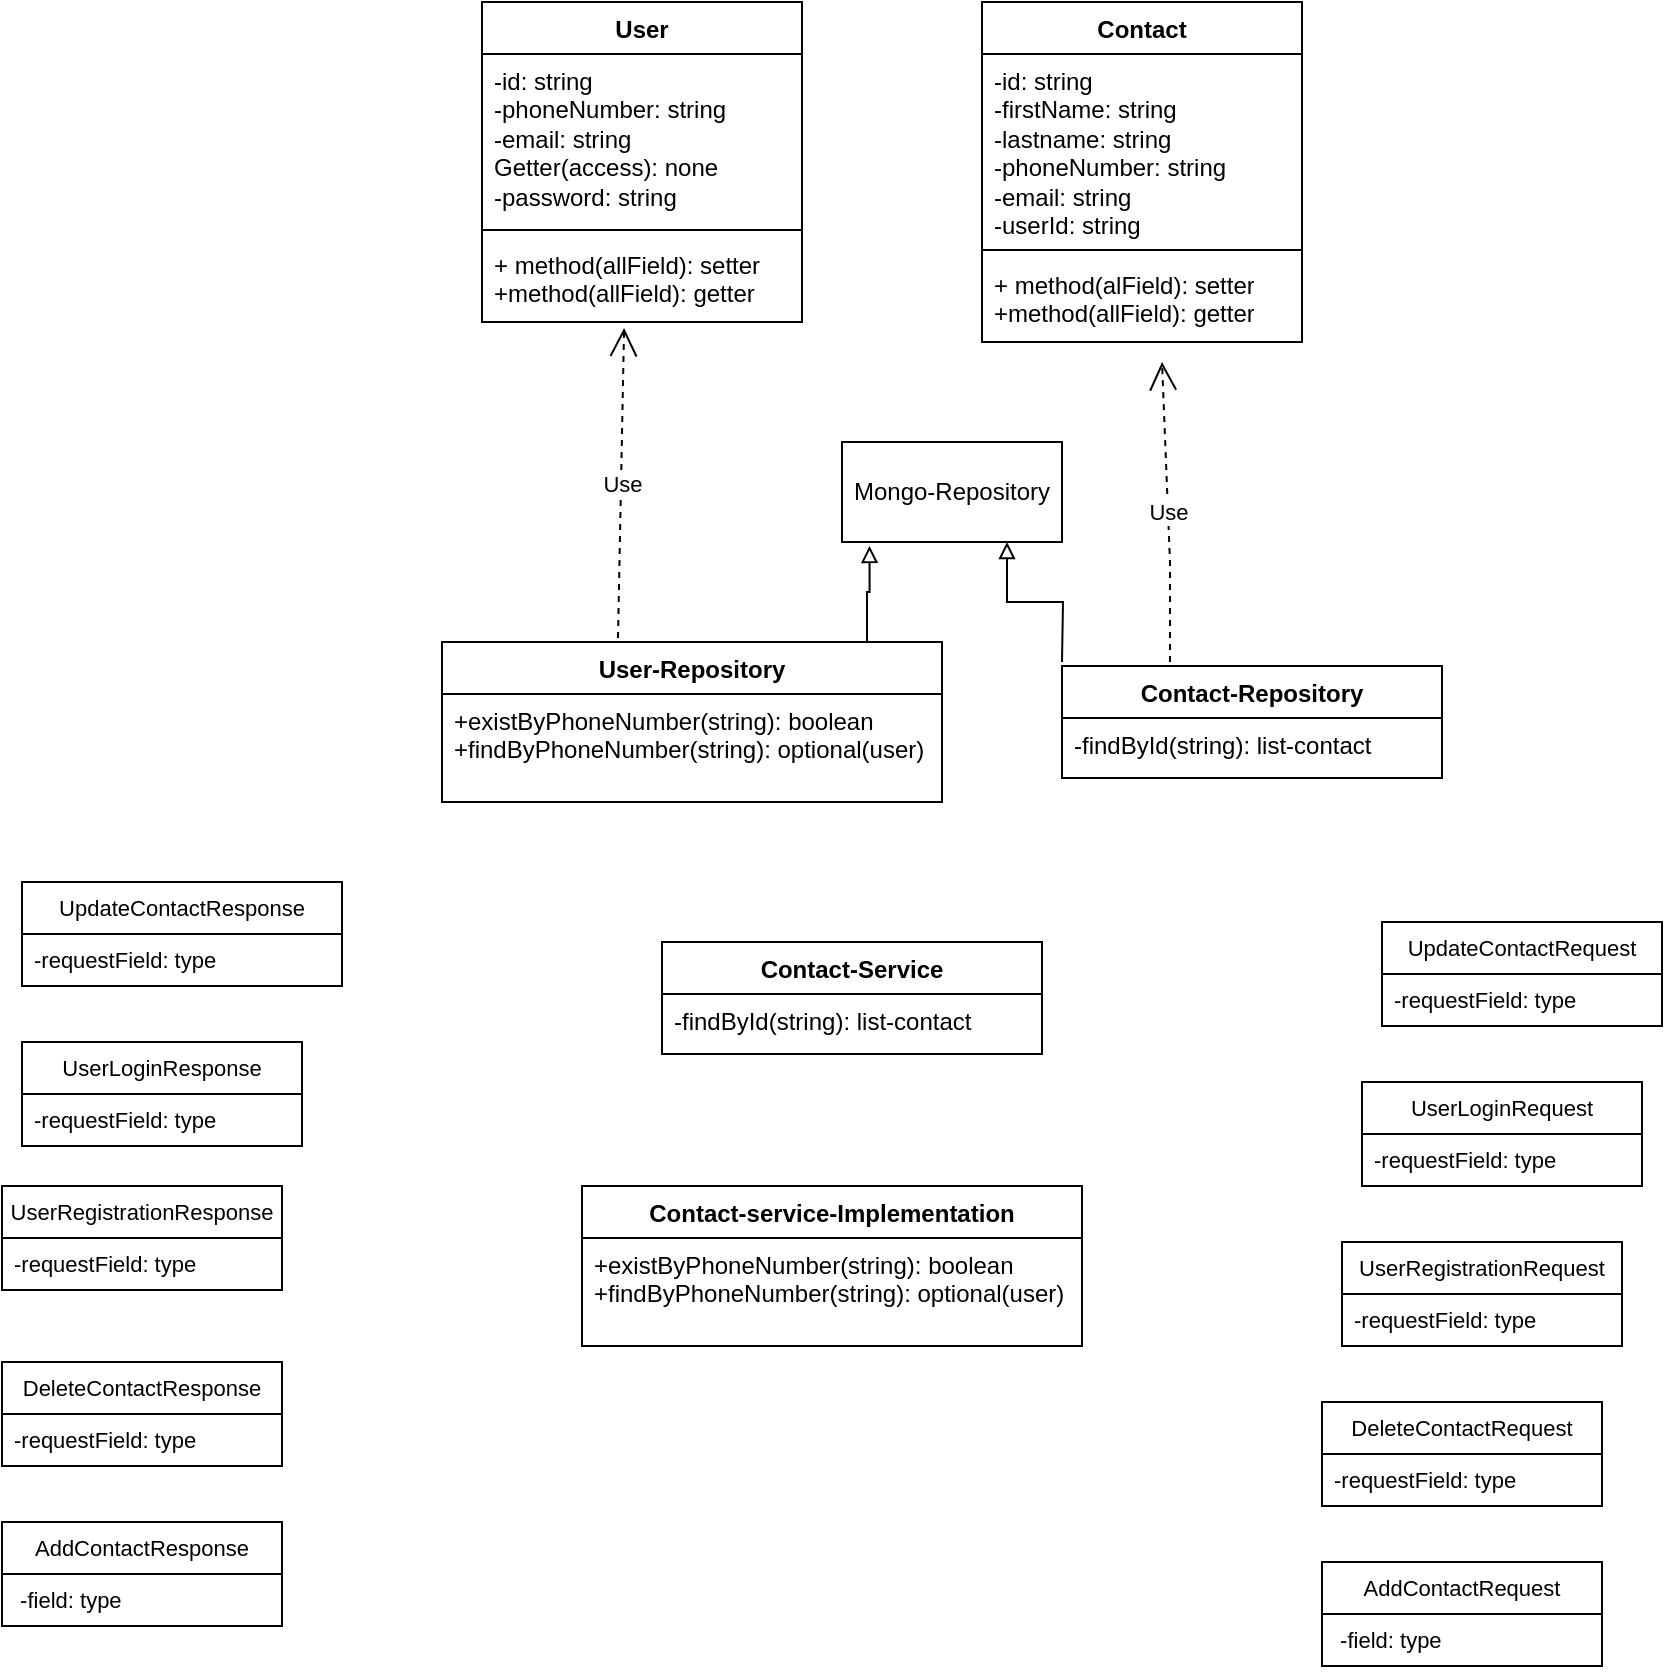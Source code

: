 <mxfile version="27.0.5">
  <diagram name="Page-1" id="scUpP8W0AoqiREc0wqoP">
    <mxGraphModel dx="1755" dy="711" grid="1" gridSize="10" guides="1" tooltips="1" connect="1" arrows="1" fold="1" page="1" pageScale="1" pageWidth="827" pageHeight="1169" math="0" shadow="0">
      <root>
        <mxCell id="0" />
        <mxCell id="1" parent="0" />
        <mxCell id="LUT-OmcMcEAgvxmaD246-13" value="Contact" style="swimlane;fontStyle=1;align=center;verticalAlign=top;childLayout=stackLayout;horizontal=1;startSize=26;horizontalStack=0;resizeParent=1;resizeParentMax=0;resizeLast=0;collapsible=1;marginBottom=0;whiteSpace=wrap;html=1;" parent="1" vertex="1">
          <mxGeometry x="350" y="100" width="160" height="170" as="geometry" />
        </mxCell>
        <mxCell id="LUT-OmcMcEAgvxmaD246-14" value="-id: string&lt;div&gt;-firstName: string&lt;/div&gt;&lt;div&gt;-lastname: string&lt;/div&gt;&lt;div&gt;-phoneNumber: string&lt;/div&gt;&lt;div&gt;-email: string&lt;/div&gt;&lt;div&gt;-userId: string&lt;/div&gt;" style="text;strokeColor=none;fillColor=none;align=left;verticalAlign=top;spacingLeft=4;spacingRight=4;overflow=hidden;rotatable=0;points=[[0,0.5],[1,0.5]];portConstraint=eastwest;whiteSpace=wrap;html=1;" parent="LUT-OmcMcEAgvxmaD246-13" vertex="1">
          <mxGeometry y="26" width="160" height="94" as="geometry" />
        </mxCell>
        <mxCell id="LUT-OmcMcEAgvxmaD246-15" value="" style="line;strokeWidth=1;fillColor=none;align=left;verticalAlign=middle;spacingTop=-1;spacingLeft=3;spacingRight=3;rotatable=0;labelPosition=right;points=[];portConstraint=eastwest;strokeColor=inherit;" parent="LUT-OmcMcEAgvxmaD246-13" vertex="1">
          <mxGeometry y="120" width="160" height="8" as="geometry" />
        </mxCell>
        <mxCell id="LUT-OmcMcEAgvxmaD246-16" value="+ method(alField): setter&lt;div&gt;+method(allField): getter&lt;/div&gt;" style="text;strokeColor=none;fillColor=none;align=left;verticalAlign=top;spacingLeft=4;spacingRight=4;overflow=hidden;rotatable=0;points=[[0,0.5],[1,0.5]];portConstraint=eastwest;whiteSpace=wrap;html=1;" parent="LUT-OmcMcEAgvxmaD246-13" vertex="1">
          <mxGeometry y="128" width="160" height="42" as="geometry" />
        </mxCell>
        <mxCell id="LUT-OmcMcEAgvxmaD246-37" value="User" style="swimlane;fontStyle=1;align=center;verticalAlign=top;childLayout=stackLayout;horizontal=1;startSize=26;horizontalStack=0;resizeParent=1;resizeParentMax=0;resizeLast=0;collapsible=1;marginBottom=0;whiteSpace=wrap;html=1;" parent="1" vertex="1">
          <mxGeometry x="100" y="100" width="160" height="160" as="geometry" />
        </mxCell>
        <mxCell id="LUT-OmcMcEAgvxmaD246-38" value="-id: string&lt;div&gt;-phoneNumber: string&lt;/div&gt;&lt;div&gt;-email: string&lt;/div&gt;&lt;div&gt;Getter(access): none&lt;/div&gt;&lt;div&gt;-password: string&lt;/div&gt;" style="text;strokeColor=none;fillColor=none;align=left;verticalAlign=top;spacingLeft=4;spacingRight=4;overflow=hidden;rotatable=0;points=[[0,0.5],[1,0.5]];portConstraint=eastwest;whiteSpace=wrap;html=1;" parent="LUT-OmcMcEAgvxmaD246-37" vertex="1">
          <mxGeometry y="26" width="160" height="84" as="geometry" />
        </mxCell>
        <mxCell id="LUT-OmcMcEAgvxmaD246-39" value="" style="line;strokeWidth=1;fillColor=none;align=left;verticalAlign=middle;spacingTop=-1;spacingLeft=3;spacingRight=3;rotatable=0;labelPosition=right;points=[];portConstraint=eastwest;strokeColor=inherit;" parent="LUT-OmcMcEAgvxmaD246-37" vertex="1">
          <mxGeometry y="110" width="160" height="8" as="geometry" />
        </mxCell>
        <mxCell id="LUT-OmcMcEAgvxmaD246-40" value="+ method(allField): setter&lt;div&gt;+method(allField): getter&lt;/div&gt;" style="text;strokeColor=none;fillColor=none;align=left;verticalAlign=top;spacingLeft=4;spacingRight=4;overflow=hidden;rotatable=0;points=[[0,0.5],[1,0.5]];portConstraint=eastwest;whiteSpace=wrap;html=1;" parent="LUT-OmcMcEAgvxmaD246-37" vertex="1">
          <mxGeometry y="118" width="160" height="42" as="geometry" />
        </mxCell>
        <mxCell id="YfcDiq9-324vFomWmO-p-9" style="edgeStyle=orthogonalEdgeStyle;shape=connector;rounded=0;orthogonalLoop=1;jettySize=auto;html=1;strokeColor=default;align=center;verticalAlign=middle;fontFamily=Helvetica;fontSize=11;fontColor=default;labelBackgroundColor=default;endArrow=block;endFill=0;exitX=0.85;exitY=0.017;exitDx=0;exitDy=0;exitPerimeter=0;entryX=0.125;entryY=1.039;entryDx=0;entryDy=0;entryPerimeter=0;" edge="1" parent="1" source="LUT-OmcMcEAgvxmaD246-41" target="YfcDiq9-324vFomWmO-p-1">
          <mxGeometry relative="1" as="geometry" />
        </mxCell>
        <mxCell id="LUT-OmcMcEAgvxmaD246-41" value="User-Repository" style="swimlane;fontStyle=1;align=center;verticalAlign=top;childLayout=stackLayout;horizontal=1;startSize=26;horizontalStack=0;resizeParent=1;resizeParentMax=0;resizeLast=0;collapsible=1;marginBottom=0;whiteSpace=wrap;html=1;" parent="1" vertex="1">
          <mxGeometry x="80" y="420" width="250" height="80" as="geometry" />
        </mxCell>
        <mxCell id="LUT-OmcMcEAgvxmaD246-44" value="+existByPhoneNumber(string): boolean&lt;div&gt;+findByPhoneNumber(string): optional(user)&lt;br&gt;&lt;div&gt;&lt;br&gt;&lt;/div&gt;&lt;/div&gt;" style="text;strokeColor=none;fillColor=none;align=left;verticalAlign=top;spacingLeft=4;spacingRight=4;overflow=hidden;rotatable=0;points=[[0,0.5],[1,0.5]];portConstraint=eastwest;whiteSpace=wrap;html=1;" parent="LUT-OmcMcEAgvxmaD246-41" vertex="1">
          <mxGeometry y="26" width="250" height="54" as="geometry" />
        </mxCell>
        <mxCell id="YfcDiq9-324vFomWmO-p-8" style="edgeStyle=orthogonalEdgeStyle;shape=connector;rounded=0;orthogonalLoop=1;jettySize=auto;html=1;strokeColor=default;align=center;verticalAlign=middle;fontFamily=Helvetica;fontSize=11;fontColor=default;labelBackgroundColor=default;endArrow=block;endFill=0;entryX=0.75;entryY=1;entryDx=0;entryDy=0;" edge="1" parent="1" target="YfcDiq9-324vFomWmO-p-1">
          <mxGeometry relative="1" as="geometry">
            <mxPoint x="410" y="380" as="targetPoint" />
            <mxPoint x="390" y="430" as="sourcePoint" />
          </mxGeometry>
        </mxCell>
        <mxCell id="LUT-OmcMcEAgvxmaD246-45" value="Contact-Repository" style="swimlane;fontStyle=1;align=center;verticalAlign=top;childLayout=stackLayout;horizontal=1;startSize=26;horizontalStack=0;resizeParent=1;resizeParentMax=0;resizeLast=0;collapsible=1;marginBottom=0;whiteSpace=wrap;html=1;" parent="1" vertex="1">
          <mxGeometry x="390" y="432" width="190" height="56" as="geometry" />
        </mxCell>
        <mxCell id="LUT-OmcMcEAgvxmaD246-48" value="-findById(string): list-contact" style="text;strokeColor=none;fillColor=none;align=left;verticalAlign=top;spacingLeft=4;spacingRight=4;overflow=hidden;rotatable=0;points=[[0,0.5],[1,0.5]];portConstraint=eastwest;whiteSpace=wrap;html=1;" parent="LUT-OmcMcEAgvxmaD246-45" vertex="1">
          <mxGeometry y="26" width="190" height="30" as="geometry" />
        </mxCell>
        <mxCell id="YfcDiq9-324vFomWmO-p-1" value="Mongo-Repository" style="html=1;whiteSpace=wrap;" vertex="1" parent="1">
          <mxGeometry x="280" y="320" width="110" height="50" as="geometry" />
        </mxCell>
        <mxCell id="YfcDiq9-324vFomWmO-p-2" value="Use" style="endArrow=open;endSize=12;dashed=1;html=1;rounded=0;" edge="1" parent="1">
          <mxGeometry width="160" relative="1" as="geometry">
            <mxPoint x="444" y="430" as="sourcePoint" />
            <mxPoint x="440" y="280" as="targetPoint" />
            <Array as="points">
              <mxPoint x="444" y="380" />
            </Array>
          </mxGeometry>
        </mxCell>
        <mxCell id="YfcDiq9-324vFomWmO-p-3" value="Use" style="endArrow=open;endSize=12;dashed=1;html=1;rounded=0;exitX=0.352;exitY=-0.025;exitDx=0;exitDy=0;exitPerimeter=0;entryX=0.444;entryY=1.071;entryDx=0;entryDy=0;entryPerimeter=0;" edge="1" parent="1" source="LUT-OmcMcEAgvxmaD246-41" target="LUT-OmcMcEAgvxmaD246-40">
          <mxGeometry width="160" relative="1" as="geometry">
            <mxPoint x="170" y="390" as="sourcePoint" />
            <mxPoint x="168" y="270" as="targetPoint" />
          </mxGeometry>
        </mxCell>
        <mxCell id="YfcDiq9-324vFomWmO-p-10" value="UpdateContactRequest" style="swimlane;fontStyle=0;childLayout=stackLayout;horizontal=1;startSize=26;fillColor=none;horizontalStack=0;resizeParent=1;resizeParentMax=0;resizeLast=0;collapsible=1;marginBottom=0;whiteSpace=wrap;html=1;fontFamily=Helvetica;fontSize=11;fontColor=default;labelBackgroundColor=default;" vertex="1" parent="1">
          <mxGeometry x="550" y="560" width="140" height="52" as="geometry" />
        </mxCell>
        <mxCell id="YfcDiq9-324vFomWmO-p-11" value="-requestField: type" style="text;strokeColor=none;fillColor=none;align=left;verticalAlign=top;spacingLeft=4;spacingRight=4;overflow=hidden;rotatable=0;points=[[0,0.5],[1,0.5]];portConstraint=eastwest;whiteSpace=wrap;html=1;fontFamily=Helvetica;fontSize=11;fontColor=default;labelBackgroundColor=default;" vertex="1" parent="YfcDiq9-324vFomWmO-p-10">
          <mxGeometry y="26" width="140" height="26" as="geometry" />
        </mxCell>
        <mxCell id="YfcDiq9-324vFomWmO-p-15" value="DeleteContactRequest" style="swimlane;fontStyle=0;childLayout=stackLayout;horizontal=1;startSize=26;fillColor=none;horizontalStack=0;resizeParent=1;resizeParentMax=0;resizeLast=0;collapsible=1;marginBottom=0;whiteSpace=wrap;html=1;fontFamily=Helvetica;fontSize=11;fontColor=default;labelBackgroundColor=default;" vertex="1" parent="1">
          <mxGeometry x="520" y="800" width="140" height="52" as="geometry" />
        </mxCell>
        <mxCell id="YfcDiq9-324vFomWmO-p-16" value="-requestField: type" style="text;strokeColor=none;fillColor=none;align=left;verticalAlign=top;spacingLeft=4;spacingRight=4;overflow=hidden;rotatable=0;points=[[0,0.5],[1,0.5]];portConstraint=eastwest;whiteSpace=wrap;html=1;fontFamily=Helvetica;fontSize=11;fontColor=default;labelBackgroundColor=default;" vertex="1" parent="YfcDiq9-324vFomWmO-p-15">
          <mxGeometry y="26" width="140" height="26" as="geometry" />
        </mxCell>
        <mxCell id="YfcDiq9-324vFomWmO-p-19" value="AddContactRequest" style="swimlane;fontStyle=0;childLayout=stackLayout;horizontal=1;startSize=26;fillColor=none;horizontalStack=0;resizeParent=1;resizeParentMax=0;resizeLast=0;collapsible=1;marginBottom=0;whiteSpace=wrap;html=1;fontFamily=Helvetica;fontSize=11;fontColor=default;labelBackgroundColor=default;" vertex="1" parent="1">
          <mxGeometry x="520" y="880" width="140" height="52" as="geometry" />
        </mxCell>
        <mxCell id="YfcDiq9-324vFomWmO-p-20" value="&amp;nbsp;-field: type" style="text;strokeColor=none;fillColor=none;align=left;verticalAlign=top;spacingLeft=4;spacingRight=4;overflow=hidden;rotatable=0;points=[[0,0.5],[1,0.5]];portConstraint=eastwest;whiteSpace=wrap;html=1;fontFamily=Helvetica;fontSize=11;fontColor=default;labelBackgroundColor=default;" vertex="1" parent="YfcDiq9-324vFomWmO-p-19">
          <mxGeometry y="26" width="140" height="26" as="geometry" />
        </mxCell>
        <mxCell id="YfcDiq9-324vFomWmO-p-23" value="UserRegistrationRequest" style="swimlane;fontStyle=0;childLayout=stackLayout;horizontal=1;startSize=26;fillColor=none;horizontalStack=0;resizeParent=1;resizeParentMax=0;resizeLast=0;collapsible=1;marginBottom=0;whiteSpace=wrap;html=1;fontFamily=Helvetica;fontSize=11;fontColor=default;labelBackgroundColor=default;" vertex="1" parent="1">
          <mxGeometry x="530" y="720" width="140" height="52" as="geometry" />
        </mxCell>
        <mxCell id="YfcDiq9-324vFomWmO-p-24" value="-requestField: type" style="text;strokeColor=none;fillColor=none;align=left;verticalAlign=top;spacingLeft=4;spacingRight=4;overflow=hidden;rotatable=0;points=[[0,0.5],[1,0.5]];portConstraint=eastwest;whiteSpace=wrap;html=1;fontFamily=Helvetica;fontSize=11;fontColor=default;labelBackgroundColor=default;" vertex="1" parent="YfcDiq9-324vFomWmO-p-23">
          <mxGeometry y="26" width="140" height="26" as="geometry" />
        </mxCell>
        <mxCell id="YfcDiq9-324vFomWmO-p-25" value="UserLoginRequest" style="swimlane;fontStyle=0;childLayout=stackLayout;horizontal=1;startSize=26;fillColor=none;horizontalStack=0;resizeParent=1;resizeParentMax=0;resizeLast=0;collapsible=1;marginBottom=0;whiteSpace=wrap;html=1;fontFamily=Helvetica;fontSize=11;fontColor=default;labelBackgroundColor=default;" vertex="1" parent="1">
          <mxGeometry x="540" y="640" width="140" height="52" as="geometry" />
        </mxCell>
        <mxCell id="YfcDiq9-324vFomWmO-p-26" value="-requestField: type" style="text;strokeColor=none;fillColor=none;align=left;verticalAlign=top;spacingLeft=4;spacingRight=4;overflow=hidden;rotatable=0;points=[[0,0.5],[1,0.5]];portConstraint=eastwest;whiteSpace=wrap;html=1;fontFamily=Helvetica;fontSize=11;fontColor=default;labelBackgroundColor=default;" vertex="1" parent="YfcDiq9-324vFomWmO-p-25">
          <mxGeometry y="26" width="140" height="26" as="geometry" />
        </mxCell>
        <mxCell id="YfcDiq9-324vFomWmO-p-27" value="UpdateContactResponse" style="swimlane;fontStyle=0;childLayout=stackLayout;horizontal=1;startSize=26;fillColor=none;horizontalStack=0;resizeParent=1;resizeParentMax=0;resizeLast=0;collapsible=1;marginBottom=0;whiteSpace=wrap;html=1;fontFamily=Helvetica;fontSize=11;fontColor=default;labelBackgroundColor=default;" vertex="1" parent="1">
          <mxGeometry x="-130" y="540" width="160" height="52" as="geometry" />
        </mxCell>
        <mxCell id="YfcDiq9-324vFomWmO-p-28" value="-requestField: type" style="text;strokeColor=none;fillColor=none;align=left;verticalAlign=top;spacingLeft=4;spacingRight=4;overflow=hidden;rotatable=0;points=[[0,0.5],[1,0.5]];portConstraint=eastwest;whiteSpace=wrap;html=1;fontFamily=Helvetica;fontSize=11;fontColor=default;labelBackgroundColor=default;" vertex="1" parent="YfcDiq9-324vFomWmO-p-27">
          <mxGeometry y="26" width="160" height="26" as="geometry" />
        </mxCell>
        <mxCell id="YfcDiq9-324vFomWmO-p-29" value="UserLoginResponse" style="swimlane;fontStyle=0;childLayout=stackLayout;horizontal=1;startSize=26;fillColor=none;horizontalStack=0;resizeParent=1;resizeParentMax=0;resizeLast=0;collapsible=1;marginBottom=0;whiteSpace=wrap;html=1;fontFamily=Helvetica;fontSize=11;fontColor=default;labelBackgroundColor=default;" vertex="1" parent="1">
          <mxGeometry x="-130" y="620" width="140" height="52" as="geometry" />
        </mxCell>
        <mxCell id="YfcDiq9-324vFomWmO-p-30" value="-requestField: type" style="text;strokeColor=none;fillColor=none;align=left;verticalAlign=top;spacingLeft=4;spacingRight=4;overflow=hidden;rotatable=0;points=[[0,0.5],[1,0.5]];portConstraint=eastwest;whiteSpace=wrap;html=1;fontFamily=Helvetica;fontSize=11;fontColor=default;labelBackgroundColor=default;" vertex="1" parent="YfcDiq9-324vFomWmO-p-29">
          <mxGeometry y="26" width="140" height="26" as="geometry" />
        </mxCell>
        <mxCell id="YfcDiq9-324vFomWmO-p-31" value="UserRegistrationResponse" style="swimlane;fontStyle=0;childLayout=stackLayout;horizontal=1;startSize=26;fillColor=none;horizontalStack=0;resizeParent=1;resizeParentMax=0;resizeLast=0;collapsible=1;marginBottom=0;whiteSpace=wrap;html=1;fontFamily=Helvetica;fontSize=11;fontColor=default;labelBackgroundColor=default;" vertex="1" parent="1">
          <mxGeometry x="-140" y="692" width="140" height="52" as="geometry" />
        </mxCell>
        <mxCell id="YfcDiq9-324vFomWmO-p-32" value="-requestField: type" style="text;strokeColor=none;fillColor=none;align=left;verticalAlign=top;spacingLeft=4;spacingRight=4;overflow=hidden;rotatable=0;points=[[0,0.5],[1,0.5]];portConstraint=eastwest;whiteSpace=wrap;html=1;fontFamily=Helvetica;fontSize=11;fontColor=default;labelBackgroundColor=default;" vertex="1" parent="YfcDiq9-324vFomWmO-p-31">
          <mxGeometry y="26" width="140" height="26" as="geometry" />
        </mxCell>
        <mxCell id="YfcDiq9-324vFomWmO-p-33" value="DeleteContactResponse" style="swimlane;fontStyle=0;childLayout=stackLayout;horizontal=1;startSize=26;fillColor=none;horizontalStack=0;resizeParent=1;resizeParentMax=0;resizeLast=0;collapsible=1;marginBottom=0;whiteSpace=wrap;html=1;fontFamily=Helvetica;fontSize=11;fontColor=default;labelBackgroundColor=default;" vertex="1" parent="1">
          <mxGeometry x="-140" y="780" width="140" height="52" as="geometry" />
        </mxCell>
        <mxCell id="YfcDiq9-324vFomWmO-p-34" value="-requestField: type" style="text;strokeColor=none;fillColor=none;align=left;verticalAlign=top;spacingLeft=4;spacingRight=4;overflow=hidden;rotatable=0;points=[[0,0.5],[1,0.5]];portConstraint=eastwest;whiteSpace=wrap;html=1;fontFamily=Helvetica;fontSize=11;fontColor=default;labelBackgroundColor=default;" vertex="1" parent="YfcDiq9-324vFomWmO-p-33">
          <mxGeometry y="26" width="140" height="26" as="geometry" />
        </mxCell>
        <mxCell id="YfcDiq9-324vFomWmO-p-35" value="AddContactResponse" style="swimlane;fontStyle=0;childLayout=stackLayout;horizontal=1;startSize=26;fillColor=none;horizontalStack=0;resizeParent=1;resizeParentMax=0;resizeLast=0;collapsible=1;marginBottom=0;whiteSpace=wrap;html=1;fontFamily=Helvetica;fontSize=11;fontColor=default;labelBackgroundColor=default;" vertex="1" parent="1">
          <mxGeometry x="-140" y="860" width="140" height="52" as="geometry" />
        </mxCell>
        <mxCell id="YfcDiq9-324vFomWmO-p-36" value="&amp;nbsp;-field: type" style="text;strokeColor=none;fillColor=none;align=left;verticalAlign=top;spacingLeft=4;spacingRight=4;overflow=hidden;rotatable=0;points=[[0,0.5],[1,0.5]];portConstraint=eastwest;whiteSpace=wrap;html=1;fontFamily=Helvetica;fontSize=11;fontColor=default;labelBackgroundColor=default;" vertex="1" parent="YfcDiq9-324vFomWmO-p-35">
          <mxGeometry y="26" width="140" height="26" as="geometry" />
        </mxCell>
        <mxCell id="YfcDiq9-324vFomWmO-p-39" value="Contact-Service" style="swimlane;fontStyle=1;align=center;verticalAlign=top;childLayout=stackLayout;horizontal=1;startSize=26;horizontalStack=0;resizeParent=1;resizeParentMax=0;resizeLast=0;collapsible=1;marginBottom=0;whiteSpace=wrap;html=1;" vertex="1" parent="1">
          <mxGeometry x="190" y="570" width="190" height="56" as="geometry" />
        </mxCell>
        <mxCell id="YfcDiq9-324vFomWmO-p-40" value="-findById(string): list-contact" style="text;strokeColor=none;fillColor=none;align=left;verticalAlign=top;spacingLeft=4;spacingRight=4;overflow=hidden;rotatable=0;points=[[0,0.5],[1,0.5]];portConstraint=eastwest;whiteSpace=wrap;html=1;" vertex="1" parent="YfcDiq9-324vFomWmO-p-39">
          <mxGeometry y="26" width="190" height="30" as="geometry" />
        </mxCell>
        <mxCell id="YfcDiq9-324vFomWmO-p-43" value="Contact-service-Implementation" style="swimlane;fontStyle=1;align=center;verticalAlign=top;childLayout=stackLayout;horizontal=1;startSize=26;horizontalStack=0;resizeParent=1;resizeParentMax=0;resizeLast=0;collapsible=1;marginBottom=0;whiteSpace=wrap;html=1;" vertex="1" parent="1">
          <mxGeometry x="150" y="692" width="250" height="80" as="geometry" />
        </mxCell>
        <mxCell id="YfcDiq9-324vFomWmO-p-44" value="+existByPhoneNumber(string): boolean&lt;div&gt;+findByPhoneNumber(string): optional(user)&lt;br&gt;&lt;div&gt;&lt;br&gt;&lt;/div&gt;&lt;/div&gt;" style="text;strokeColor=none;fillColor=none;align=left;verticalAlign=top;spacingLeft=4;spacingRight=4;overflow=hidden;rotatable=0;points=[[0,0.5],[1,0.5]];portConstraint=eastwest;whiteSpace=wrap;html=1;" vertex="1" parent="YfcDiq9-324vFomWmO-p-43">
          <mxGeometry y="26" width="250" height="54" as="geometry" />
        </mxCell>
      </root>
    </mxGraphModel>
  </diagram>
</mxfile>
